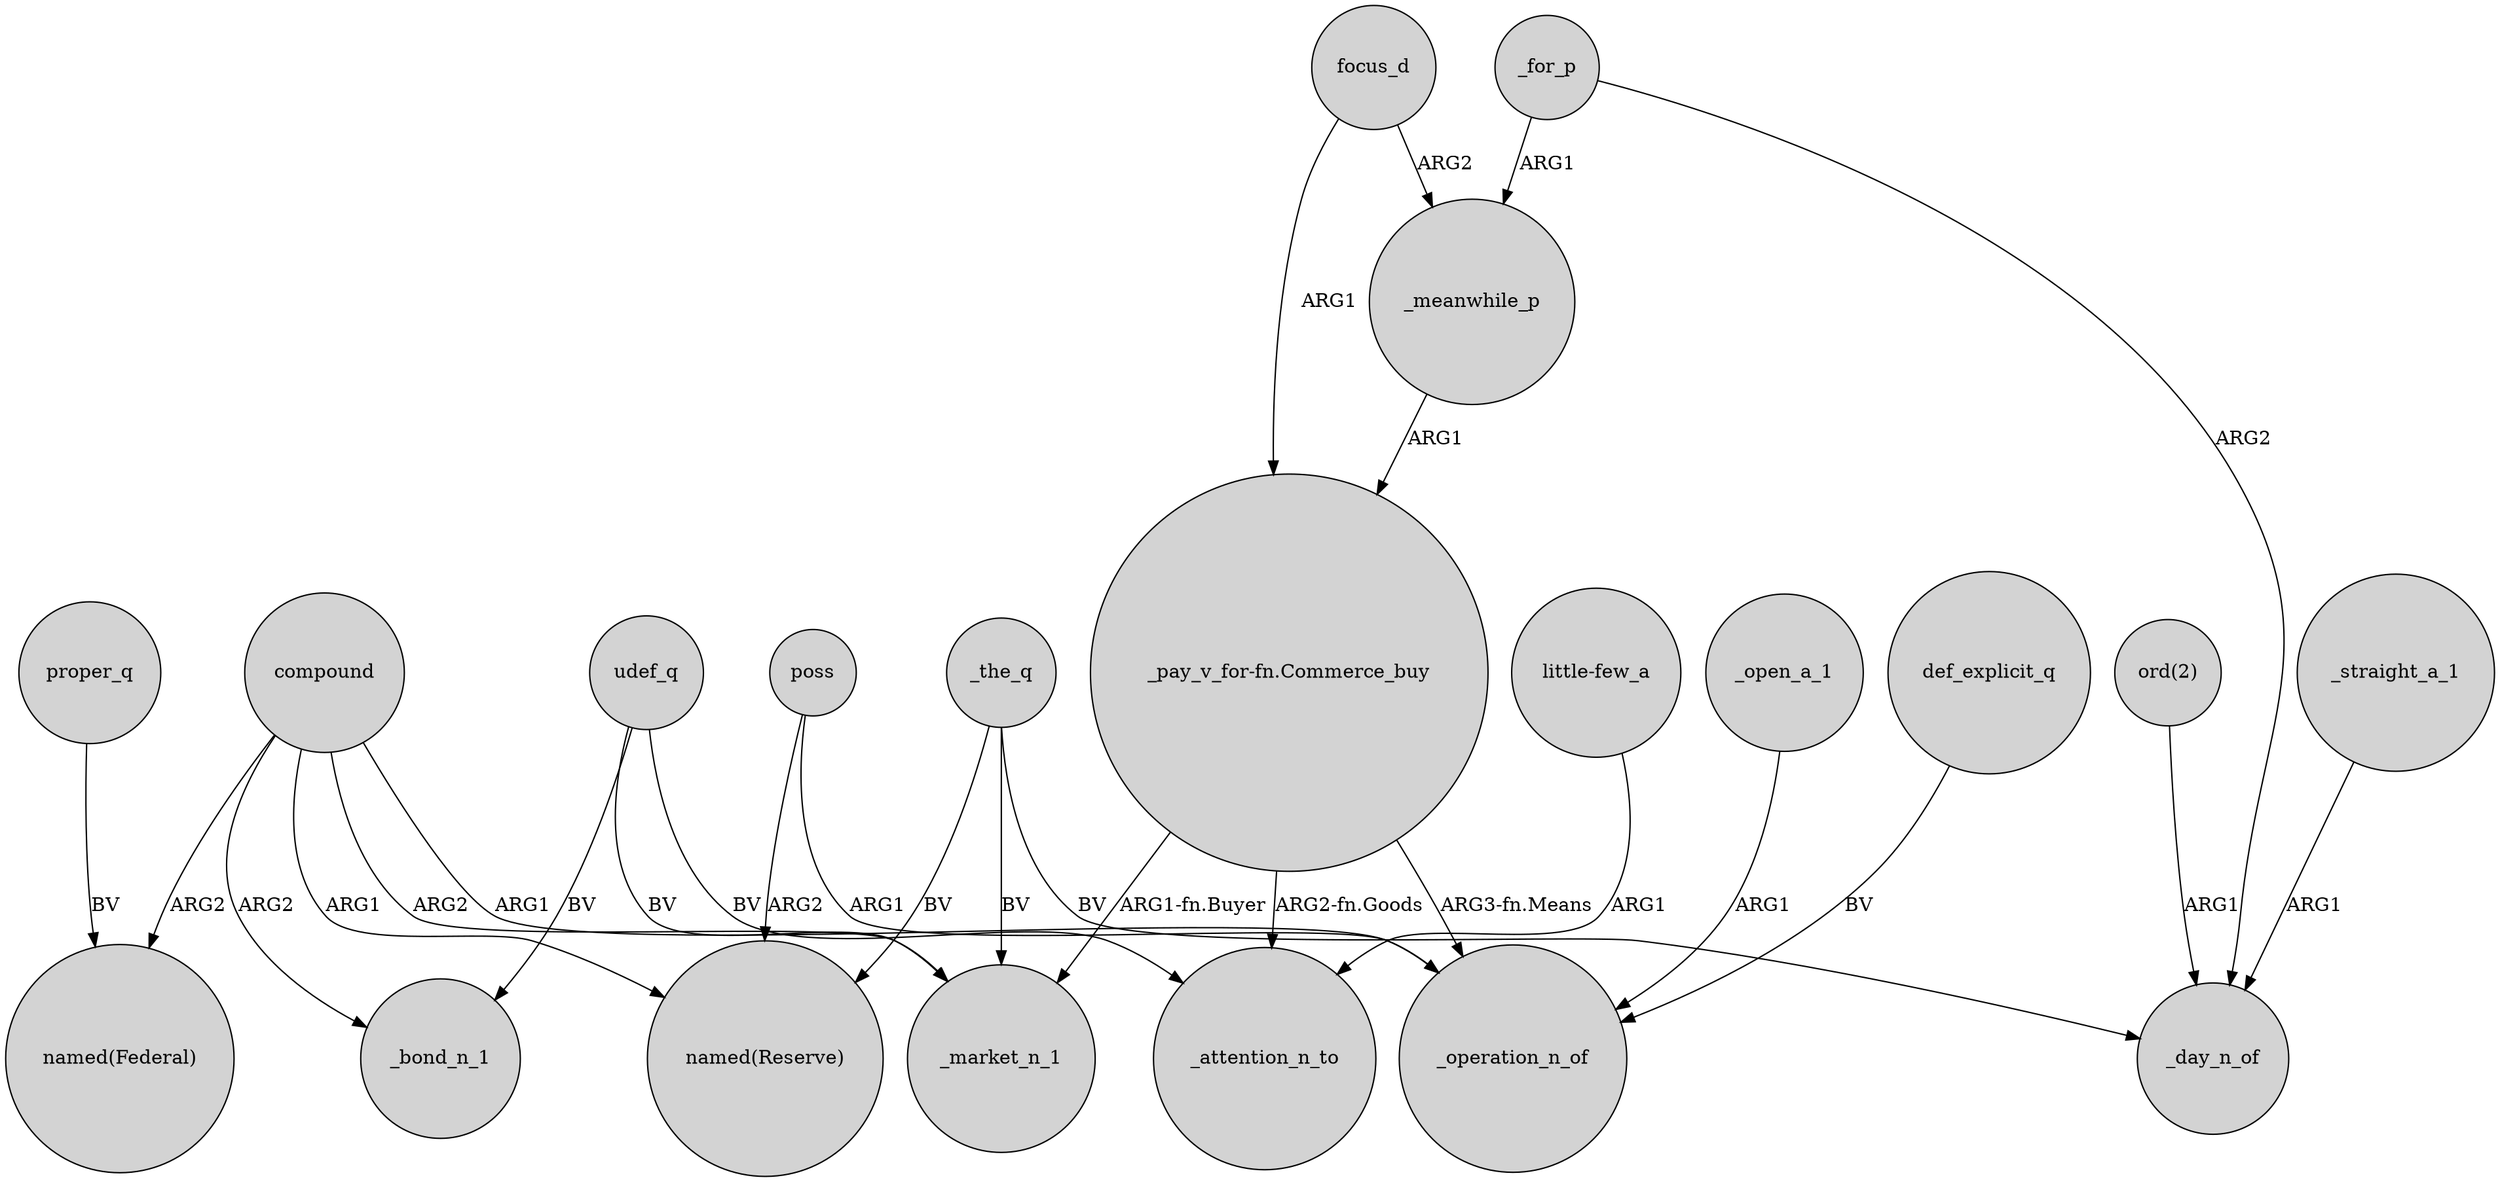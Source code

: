 digraph {
	node [shape=circle style=filled]
	_the_q -> "named(Reserve)" [label=BV]
	"ord(2)" -> _day_n_of [label=ARG1]
	udef_q -> _market_n_1 [label=BV]
	udef_q -> _bond_n_1 [label=BV]
	"little-few_a" -> _attention_n_to [label=ARG1]
	"_pay_v_for-fn.Commerce_buy" -> _operation_n_of [label="ARG3-fn.Means"]
	_for_p -> _day_n_of [label=ARG2]
	compound -> _market_n_1 [label=ARG2]
	focus_d -> "_pay_v_for-fn.Commerce_buy" [label=ARG1]
	udef_q -> _attention_n_to [label=BV]
	poss -> _operation_n_of [label=ARG1]
	_meanwhile_p -> "_pay_v_for-fn.Commerce_buy" [label=ARG1]
	compound -> "named(Federal)" [label=ARG2]
	compound -> _operation_n_of [label=ARG1]
	compound -> _bond_n_1 [label=ARG2]
	proper_q -> "named(Federal)" [label=BV]
	"_pay_v_for-fn.Commerce_buy" -> _market_n_1 [label="ARG1-fn.Buyer"]
	_open_a_1 -> _operation_n_of [label=ARG1]
	_the_q -> _market_n_1 [label=BV]
	_the_q -> _day_n_of [label=BV]
	focus_d -> _meanwhile_p [label=ARG2]
	poss -> "named(Reserve)" [label=ARG2]
	def_explicit_q -> _operation_n_of [label=BV]
	compound -> "named(Reserve)" [label=ARG1]
	_straight_a_1 -> _day_n_of [label=ARG1]
	"_pay_v_for-fn.Commerce_buy" -> _attention_n_to [label="ARG2-fn.Goods"]
	_for_p -> _meanwhile_p [label=ARG1]
}
